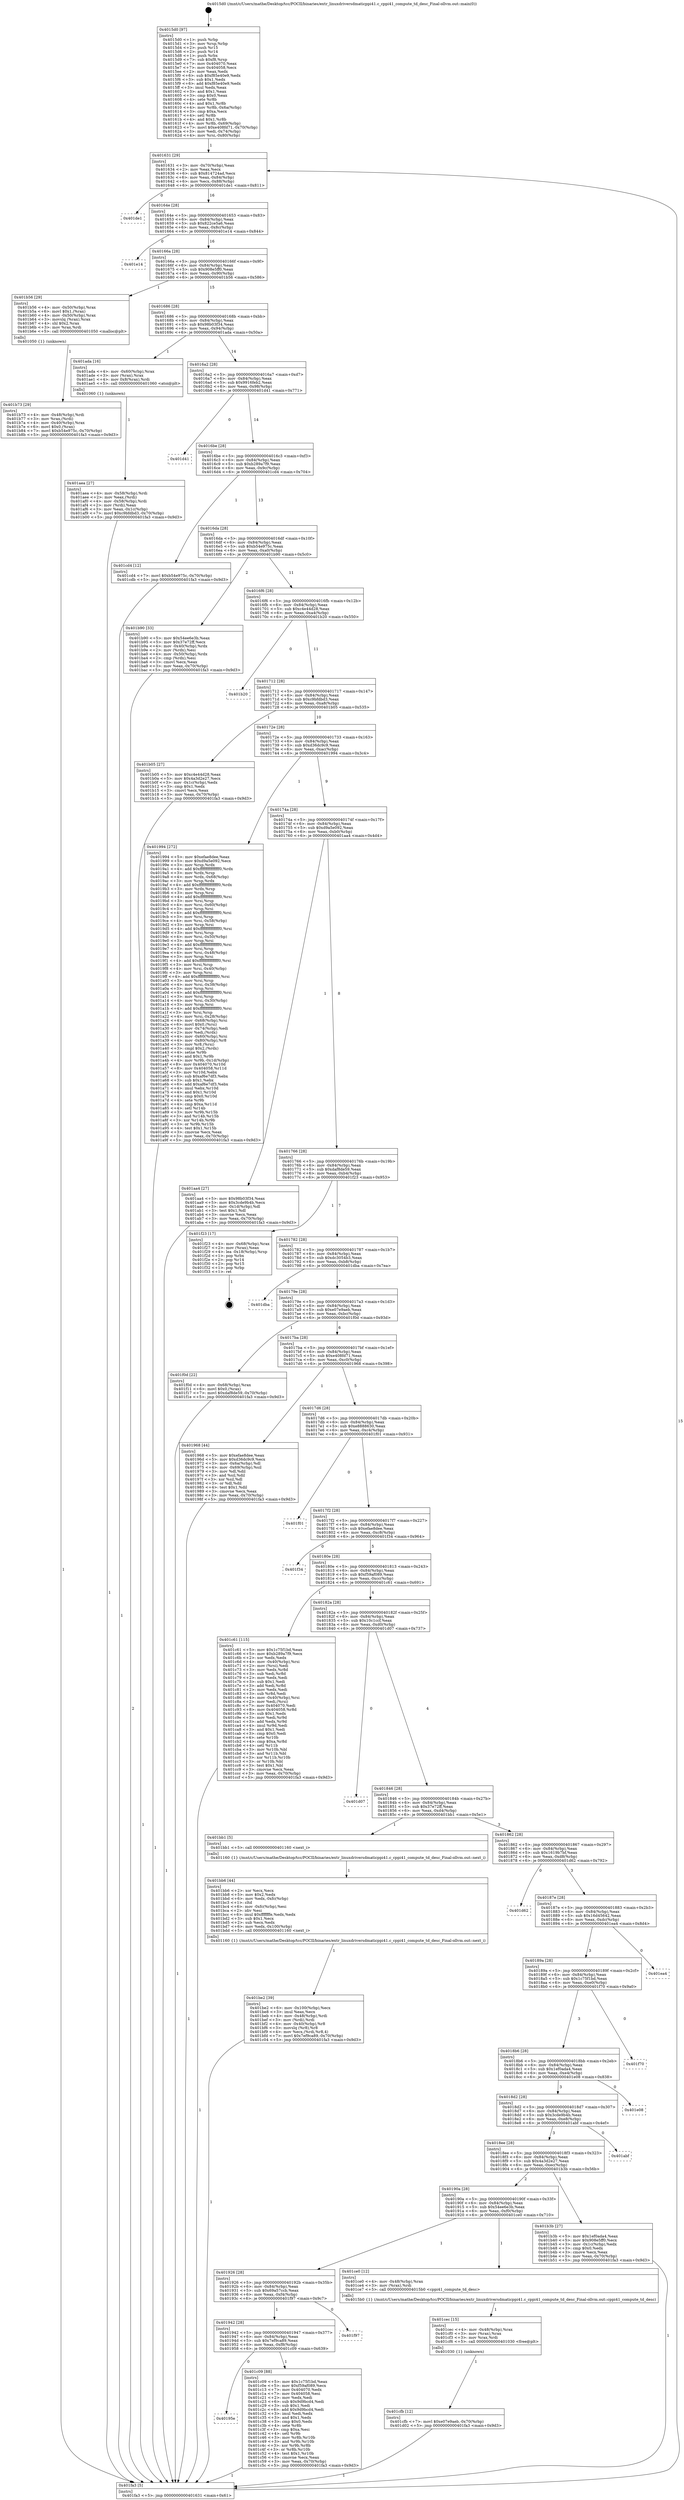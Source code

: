 digraph "0x4015d0" {
  label = "0x4015d0 (/mnt/c/Users/mathe/Desktop/tcc/POCII/binaries/extr_linuxdriversdmaticppi41.c_cppi41_compute_td_desc_Final-ollvm.out::main(0))"
  labelloc = "t"
  node[shape=record]

  Entry [label="",width=0.3,height=0.3,shape=circle,fillcolor=black,style=filled]
  "0x401631" [label="{
     0x401631 [29]\l
     | [instrs]\l
     &nbsp;&nbsp;0x401631 \<+3\>: mov -0x70(%rbp),%eax\l
     &nbsp;&nbsp;0x401634 \<+2\>: mov %eax,%ecx\l
     &nbsp;&nbsp;0x401636 \<+6\>: sub $0x814724ad,%ecx\l
     &nbsp;&nbsp;0x40163c \<+6\>: mov %eax,-0x84(%rbp)\l
     &nbsp;&nbsp;0x401642 \<+6\>: mov %ecx,-0x88(%rbp)\l
     &nbsp;&nbsp;0x401648 \<+6\>: je 0000000000401de1 \<main+0x811\>\l
  }"]
  "0x401de1" [label="{
     0x401de1\l
  }", style=dashed]
  "0x40164e" [label="{
     0x40164e [28]\l
     | [instrs]\l
     &nbsp;&nbsp;0x40164e \<+5\>: jmp 0000000000401653 \<main+0x83\>\l
     &nbsp;&nbsp;0x401653 \<+6\>: mov -0x84(%rbp),%eax\l
     &nbsp;&nbsp;0x401659 \<+5\>: sub $0x822ce5a6,%eax\l
     &nbsp;&nbsp;0x40165e \<+6\>: mov %eax,-0x8c(%rbp)\l
     &nbsp;&nbsp;0x401664 \<+6\>: je 0000000000401e14 \<main+0x844\>\l
  }"]
  Exit [label="",width=0.3,height=0.3,shape=circle,fillcolor=black,style=filled,peripheries=2]
  "0x401e14" [label="{
     0x401e14\l
  }", style=dashed]
  "0x40166a" [label="{
     0x40166a [28]\l
     | [instrs]\l
     &nbsp;&nbsp;0x40166a \<+5\>: jmp 000000000040166f \<main+0x9f\>\l
     &nbsp;&nbsp;0x40166f \<+6\>: mov -0x84(%rbp),%eax\l
     &nbsp;&nbsp;0x401675 \<+5\>: sub $0x908e5ff0,%eax\l
     &nbsp;&nbsp;0x40167a \<+6\>: mov %eax,-0x90(%rbp)\l
     &nbsp;&nbsp;0x401680 \<+6\>: je 0000000000401b56 \<main+0x586\>\l
  }"]
  "0x401cfb" [label="{
     0x401cfb [12]\l
     | [instrs]\l
     &nbsp;&nbsp;0x401cfb \<+7\>: movl $0xe07e9aeb,-0x70(%rbp)\l
     &nbsp;&nbsp;0x401d02 \<+5\>: jmp 0000000000401fa3 \<main+0x9d3\>\l
  }"]
  "0x401b56" [label="{
     0x401b56 [29]\l
     | [instrs]\l
     &nbsp;&nbsp;0x401b56 \<+4\>: mov -0x50(%rbp),%rax\l
     &nbsp;&nbsp;0x401b5a \<+6\>: movl $0x1,(%rax)\l
     &nbsp;&nbsp;0x401b60 \<+4\>: mov -0x50(%rbp),%rax\l
     &nbsp;&nbsp;0x401b64 \<+3\>: movslq (%rax),%rax\l
     &nbsp;&nbsp;0x401b67 \<+4\>: shl $0x2,%rax\l
     &nbsp;&nbsp;0x401b6b \<+3\>: mov %rax,%rdi\l
     &nbsp;&nbsp;0x401b6e \<+5\>: call 0000000000401050 \<malloc@plt\>\l
     | [calls]\l
     &nbsp;&nbsp;0x401050 \{1\} (unknown)\l
  }"]
  "0x401686" [label="{
     0x401686 [28]\l
     | [instrs]\l
     &nbsp;&nbsp;0x401686 \<+5\>: jmp 000000000040168b \<main+0xbb\>\l
     &nbsp;&nbsp;0x40168b \<+6\>: mov -0x84(%rbp),%eax\l
     &nbsp;&nbsp;0x401691 \<+5\>: sub $0x98b03f34,%eax\l
     &nbsp;&nbsp;0x401696 \<+6\>: mov %eax,-0x94(%rbp)\l
     &nbsp;&nbsp;0x40169c \<+6\>: je 0000000000401ada \<main+0x50a\>\l
  }"]
  "0x401cec" [label="{
     0x401cec [15]\l
     | [instrs]\l
     &nbsp;&nbsp;0x401cec \<+4\>: mov -0x48(%rbp),%rax\l
     &nbsp;&nbsp;0x401cf0 \<+3\>: mov (%rax),%rax\l
     &nbsp;&nbsp;0x401cf3 \<+3\>: mov %rax,%rdi\l
     &nbsp;&nbsp;0x401cf6 \<+5\>: call 0000000000401030 \<free@plt\>\l
     | [calls]\l
     &nbsp;&nbsp;0x401030 \{1\} (unknown)\l
  }"]
  "0x401ada" [label="{
     0x401ada [16]\l
     | [instrs]\l
     &nbsp;&nbsp;0x401ada \<+4\>: mov -0x60(%rbp),%rax\l
     &nbsp;&nbsp;0x401ade \<+3\>: mov (%rax),%rax\l
     &nbsp;&nbsp;0x401ae1 \<+4\>: mov 0x8(%rax),%rdi\l
     &nbsp;&nbsp;0x401ae5 \<+5\>: call 0000000000401060 \<atoi@plt\>\l
     | [calls]\l
     &nbsp;&nbsp;0x401060 \{1\} (unknown)\l
  }"]
  "0x4016a2" [label="{
     0x4016a2 [28]\l
     | [instrs]\l
     &nbsp;&nbsp;0x4016a2 \<+5\>: jmp 00000000004016a7 \<main+0xd7\>\l
     &nbsp;&nbsp;0x4016a7 \<+6\>: mov -0x84(%rbp),%eax\l
     &nbsp;&nbsp;0x4016ad \<+5\>: sub $0x9916feb2,%eax\l
     &nbsp;&nbsp;0x4016b2 \<+6\>: mov %eax,-0x98(%rbp)\l
     &nbsp;&nbsp;0x4016b8 \<+6\>: je 0000000000401d41 \<main+0x771\>\l
  }"]
  "0x40195e" [label="{
     0x40195e\l
  }", style=dashed]
  "0x401d41" [label="{
     0x401d41\l
  }", style=dashed]
  "0x4016be" [label="{
     0x4016be [28]\l
     | [instrs]\l
     &nbsp;&nbsp;0x4016be \<+5\>: jmp 00000000004016c3 \<main+0xf3\>\l
     &nbsp;&nbsp;0x4016c3 \<+6\>: mov -0x84(%rbp),%eax\l
     &nbsp;&nbsp;0x4016c9 \<+5\>: sub $0xb289a7f9,%eax\l
     &nbsp;&nbsp;0x4016ce \<+6\>: mov %eax,-0x9c(%rbp)\l
     &nbsp;&nbsp;0x4016d4 \<+6\>: je 0000000000401cd4 \<main+0x704\>\l
  }"]
  "0x401c09" [label="{
     0x401c09 [88]\l
     | [instrs]\l
     &nbsp;&nbsp;0x401c09 \<+5\>: mov $0x1c75f1bd,%eax\l
     &nbsp;&nbsp;0x401c0e \<+5\>: mov $0xf59af089,%ecx\l
     &nbsp;&nbsp;0x401c13 \<+7\>: mov 0x404070,%edx\l
     &nbsp;&nbsp;0x401c1a \<+7\>: mov 0x404058,%esi\l
     &nbsp;&nbsp;0x401c21 \<+2\>: mov %edx,%edi\l
     &nbsp;&nbsp;0x401c23 \<+6\>: sub $0x9d9bcd4,%edi\l
     &nbsp;&nbsp;0x401c29 \<+3\>: sub $0x1,%edi\l
     &nbsp;&nbsp;0x401c2c \<+6\>: add $0x9d9bcd4,%edi\l
     &nbsp;&nbsp;0x401c32 \<+3\>: imul %edi,%edx\l
     &nbsp;&nbsp;0x401c35 \<+3\>: and $0x1,%edx\l
     &nbsp;&nbsp;0x401c38 \<+3\>: cmp $0x0,%edx\l
     &nbsp;&nbsp;0x401c3b \<+4\>: sete %r8b\l
     &nbsp;&nbsp;0x401c3f \<+3\>: cmp $0xa,%esi\l
     &nbsp;&nbsp;0x401c42 \<+4\>: setl %r9b\l
     &nbsp;&nbsp;0x401c46 \<+3\>: mov %r8b,%r10b\l
     &nbsp;&nbsp;0x401c49 \<+3\>: and %r9b,%r10b\l
     &nbsp;&nbsp;0x401c4c \<+3\>: xor %r9b,%r8b\l
     &nbsp;&nbsp;0x401c4f \<+3\>: or %r8b,%r10b\l
     &nbsp;&nbsp;0x401c52 \<+4\>: test $0x1,%r10b\l
     &nbsp;&nbsp;0x401c56 \<+3\>: cmovne %ecx,%eax\l
     &nbsp;&nbsp;0x401c59 \<+3\>: mov %eax,-0x70(%rbp)\l
     &nbsp;&nbsp;0x401c5c \<+5\>: jmp 0000000000401fa3 \<main+0x9d3\>\l
  }"]
  "0x401cd4" [label="{
     0x401cd4 [12]\l
     | [instrs]\l
     &nbsp;&nbsp;0x401cd4 \<+7\>: movl $0xb54e975c,-0x70(%rbp)\l
     &nbsp;&nbsp;0x401cdb \<+5\>: jmp 0000000000401fa3 \<main+0x9d3\>\l
  }"]
  "0x4016da" [label="{
     0x4016da [28]\l
     | [instrs]\l
     &nbsp;&nbsp;0x4016da \<+5\>: jmp 00000000004016df \<main+0x10f\>\l
     &nbsp;&nbsp;0x4016df \<+6\>: mov -0x84(%rbp),%eax\l
     &nbsp;&nbsp;0x4016e5 \<+5\>: sub $0xb54e975c,%eax\l
     &nbsp;&nbsp;0x4016ea \<+6\>: mov %eax,-0xa0(%rbp)\l
     &nbsp;&nbsp;0x4016f0 \<+6\>: je 0000000000401b90 \<main+0x5c0\>\l
  }"]
  "0x401942" [label="{
     0x401942 [28]\l
     | [instrs]\l
     &nbsp;&nbsp;0x401942 \<+5\>: jmp 0000000000401947 \<main+0x377\>\l
     &nbsp;&nbsp;0x401947 \<+6\>: mov -0x84(%rbp),%eax\l
     &nbsp;&nbsp;0x40194d \<+5\>: sub $0x7ef9ca89,%eax\l
     &nbsp;&nbsp;0x401952 \<+6\>: mov %eax,-0xf8(%rbp)\l
     &nbsp;&nbsp;0x401958 \<+6\>: je 0000000000401c09 \<main+0x639\>\l
  }"]
  "0x401b90" [label="{
     0x401b90 [33]\l
     | [instrs]\l
     &nbsp;&nbsp;0x401b90 \<+5\>: mov $0x54ee6e3b,%eax\l
     &nbsp;&nbsp;0x401b95 \<+5\>: mov $0x37e72ff,%ecx\l
     &nbsp;&nbsp;0x401b9a \<+4\>: mov -0x40(%rbp),%rdx\l
     &nbsp;&nbsp;0x401b9e \<+2\>: mov (%rdx),%esi\l
     &nbsp;&nbsp;0x401ba0 \<+4\>: mov -0x50(%rbp),%rdx\l
     &nbsp;&nbsp;0x401ba4 \<+2\>: cmp (%rdx),%esi\l
     &nbsp;&nbsp;0x401ba6 \<+3\>: cmovl %ecx,%eax\l
     &nbsp;&nbsp;0x401ba9 \<+3\>: mov %eax,-0x70(%rbp)\l
     &nbsp;&nbsp;0x401bac \<+5\>: jmp 0000000000401fa3 \<main+0x9d3\>\l
  }"]
  "0x4016f6" [label="{
     0x4016f6 [28]\l
     | [instrs]\l
     &nbsp;&nbsp;0x4016f6 \<+5\>: jmp 00000000004016fb \<main+0x12b\>\l
     &nbsp;&nbsp;0x4016fb \<+6\>: mov -0x84(%rbp),%eax\l
     &nbsp;&nbsp;0x401701 \<+5\>: sub $0xc4e44d28,%eax\l
     &nbsp;&nbsp;0x401706 \<+6\>: mov %eax,-0xa4(%rbp)\l
     &nbsp;&nbsp;0x40170c \<+6\>: je 0000000000401b20 \<main+0x550\>\l
  }"]
  "0x401f97" [label="{
     0x401f97\l
  }", style=dashed]
  "0x401b20" [label="{
     0x401b20\l
  }", style=dashed]
  "0x401712" [label="{
     0x401712 [28]\l
     | [instrs]\l
     &nbsp;&nbsp;0x401712 \<+5\>: jmp 0000000000401717 \<main+0x147\>\l
     &nbsp;&nbsp;0x401717 \<+6\>: mov -0x84(%rbp),%eax\l
     &nbsp;&nbsp;0x40171d \<+5\>: sub $0xc9bfdbd3,%eax\l
     &nbsp;&nbsp;0x401722 \<+6\>: mov %eax,-0xa8(%rbp)\l
     &nbsp;&nbsp;0x401728 \<+6\>: je 0000000000401b05 \<main+0x535\>\l
  }"]
  "0x401926" [label="{
     0x401926 [28]\l
     | [instrs]\l
     &nbsp;&nbsp;0x401926 \<+5\>: jmp 000000000040192b \<main+0x35b\>\l
     &nbsp;&nbsp;0x40192b \<+6\>: mov -0x84(%rbp),%eax\l
     &nbsp;&nbsp;0x401931 \<+5\>: sub $0x69a57ccb,%eax\l
     &nbsp;&nbsp;0x401936 \<+6\>: mov %eax,-0xf4(%rbp)\l
     &nbsp;&nbsp;0x40193c \<+6\>: je 0000000000401f97 \<main+0x9c7\>\l
  }"]
  "0x401b05" [label="{
     0x401b05 [27]\l
     | [instrs]\l
     &nbsp;&nbsp;0x401b05 \<+5\>: mov $0xc4e44d28,%eax\l
     &nbsp;&nbsp;0x401b0a \<+5\>: mov $0x4a3d2e27,%ecx\l
     &nbsp;&nbsp;0x401b0f \<+3\>: mov -0x1c(%rbp),%edx\l
     &nbsp;&nbsp;0x401b12 \<+3\>: cmp $0x1,%edx\l
     &nbsp;&nbsp;0x401b15 \<+3\>: cmovl %ecx,%eax\l
     &nbsp;&nbsp;0x401b18 \<+3\>: mov %eax,-0x70(%rbp)\l
     &nbsp;&nbsp;0x401b1b \<+5\>: jmp 0000000000401fa3 \<main+0x9d3\>\l
  }"]
  "0x40172e" [label="{
     0x40172e [28]\l
     | [instrs]\l
     &nbsp;&nbsp;0x40172e \<+5\>: jmp 0000000000401733 \<main+0x163\>\l
     &nbsp;&nbsp;0x401733 \<+6\>: mov -0x84(%rbp),%eax\l
     &nbsp;&nbsp;0x401739 \<+5\>: sub $0xd36dc9c9,%eax\l
     &nbsp;&nbsp;0x40173e \<+6\>: mov %eax,-0xac(%rbp)\l
     &nbsp;&nbsp;0x401744 \<+6\>: je 0000000000401994 \<main+0x3c4\>\l
  }"]
  "0x401ce0" [label="{
     0x401ce0 [12]\l
     | [instrs]\l
     &nbsp;&nbsp;0x401ce0 \<+4\>: mov -0x48(%rbp),%rax\l
     &nbsp;&nbsp;0x401ce4 \<+3\>: mov (%rax),%rdi\l
     &nbsp;&nbsp;0x401ce7 \<+5\>: call 00000000004015b0 \<cppi41_compute_td_desc\>\l
     | [calls]\l
     &nbsp;&nbsp;0x4015b0 \{1\} (/mnt/c/Users/mathe/Desktop/tcc/POCII/binaries/extr_linuxdriversdmaticppi41.c_cppi41_compute_td_desc_Final-ollvm.out::cppi41_compute_td_desc)\l
  }"]
  "0x401994" [label="{
     0x401994 [272]\l
     | [instrs]\l
     &nbsp;&nbsp;0x401994 \<+5\>: mov $0xefae8dee,%eax\l
     &nbsp;&nbsp;0x401999 \<+5\>: mov $0xd9a5e092,%ecx\l
     &nbsp;&nbsp;0x40199e \<+3\>: mov %rsp,%rdx\l
     &nbsp;&nbsp;0x4019a1 \<+4\>: add $0xfffffffffffffff0,%rdx\l
     &nbsp;&nbsp;0x4019a5 \<+3\>: mov %rdx,%rsp\l
     &nbsp;&nbsp;0x4019a8 \<+4\>: mov %rdx,-0x68(%rbp)\l
     &nbsp;&nbsp;0x4019ac \<+3\>: mov %rsp,%rdx\l
     &nbsp;&nbsp;0x4019af \<+4\>: add $0xfffffffffffffff0,%rdx\l
     &nbsp;&nbsp;0x4019b3 \<+3\>: mov %rdx,%rsp\l
     &nbsp;&nbsp;0x4019b6 \<+3\>: mov %rsp,%rsi\l
     &nbsp;&nbsp;0x4019b9 \<+4\>: add $0xfffffffffffffff0,%rsi\l
     &nbsp;&nbsp;0x4019bd \<+3\>: mov %rsi,%rsp\l
     &nbsp;&nbsp;0x4019c0 \<+4\>: mov %rsi,-0x60(%rbp)\l
     &nbsp;&nbsp;0x4019c4 \<+3\>: mov %rsp,%rsi\l
     &nbsp;&nbsp;0x4019c7 \<+4\>: add $0xfffffffffffffff0,%rsi\l
     &nbsp;&nbsp;0x4019cb \<+3\>: mov %rsi,%rsp\l
     &nbsp;&nbsp;0x4019ce \<+4\>: mov %rsi,-0x58(%rbp)\l
     &nbsp;&nbsp;0x4019d2 \<+3\>: mov %rsp,%rsi\l
     &nbsp;&nbsp;0x4019d5 \<+4\>: add $0xfffffffffffffff0,%rsi\l
     &nbsp;&nbsp;0x4019d9 \<+3\>: mov %rsi,%rsp\l
     &nbsp;&nbsp;0x4019dc \<+4\>: mov %rsi,-0x50(%rbp)\l
     &nbsp;&nbsp;0x4019e0 \<+3\>: mov %rsp,%rsi\l
     &nbsp;&nbsp;0x4019e3 \<+4\>: add $0xfffffffffffffff0,%rsi\l
     &nbsp;&nbsp;0x4019e7 \<+3\>: mov %rsi,%rsp\l
     &nbsp;&nbsp;0x4019ea \<+4\>: mov %rsi,-0x48(%rbp)\l
     &nbsp;&nbsp;0x4019ee \<+3\>: mov %rsp,%rsi\l
     &nbsp;&nbsp;0x4019f1 \<+4\>: add $0xfffffffffffffff0,%rsi\l
     &nbsp;&nbsp;0x4019f5 \<+3\>: mov %rsi,%rsp\l
     &nbsp;&nbsp;0x4019f8 \<+4\>: mov %rsi,-0x40(%rbp)\l
     &nbsp;&nbsp;0x4019fc \<+3\>: mov %rsp,%rsi\l
     &nbsp;&nbsp;0x4019ff \<+4\>: add $0xfffffffffffffff0,%rsi\l
     &nbsp;&nbsp;0x401a03 \<+3\>: mov %rsi,%rsp\l
     &nbsp;&nbsp;0x401a06 \<+4\>: mov %rsi,-0x38(%rbp)\l
     &nbsp;&nbsp;0x401a0a \<+3\>: mov %rsp,%rsi\l
     &nbsp;&nbsp;0x401a0d \<+4\>: add $0xfffffffffffffff0,%rsi\l
     &nbsp;&nbsp;0x401a11 \<+3\>: mov %rsi,%rsp\l
     &nbsp;&nbsp;0x401a14 \<+4\>: mov %rsi,-0x30(%rbp)\l
     &nbsp;&nbsp;0x401a18 \<+3\>: mov %rsp,%rsi\l
     &nbsp;&nbsp;0x401a1b \<+4\>: add $0xfffffffffffffff0,%rsi\l
     &nbsp;&nbsp;0x401a1f \<+3\>: mov %rsi,%rsp\l
     &nbsp;&nbsp;0x401a22 \<+4\>: mov %rsi,-0x28(%rbp)\l
     &nbsp;&nbsp;0x401a26 \<+4\>: mov -0x68(%rbp),%rsi\l
     &nbsp;&nbsp;0x401a2a \<+6\>: movl $0x0,(%rsi)\l
     &nbsp;&nbsp;0x401a30 \<+3\>: mov -0x74(%rbp),%edi\l
     &nbsp;&nbsp;0x401a33 \<+2\>: mov %edi,(%rdx)\l
     &nbsp;&nbsp;0x401a35 \<+4\>: mov -0x60(%rbp),%rsi\l
     &nbsp;&nbsp;0x401a39 \<+4\>: mov -0x80(%rbp),%r8\l
     &nbsp;&nbsp;0x401a3d \<+3\>: mov %r8,(%rsi)\l
     &nbsp;&nbsp;0x401a40 \<+3\>: cmpl $0x2,(%rdx)\l
     &nbsp;&nbsp;0x401a43 \<+4\>: setne %r9b\l
     &nbsp;&nbsp;0x401a47 \<+4\>: and $0x1,%r9b\l
     &nbsp;&nbsp;0x401a4b \<+4\>: mov %r9b,-0x1d(%rbp)\l
     &nbsp;&nbsp;0x401a4f \<+8\>: mov 0x404070,%r10d\l
     &nbsp;&nbsp;0x401a57 \<+8\>: mov 0x404058,%r11d\l
     &nbsp;&nbsp;0x401a5f \<+3\>: mov %r10d,%ebx\l
     &nbsp;&nbsp;0x401a62 \<+6\>: sub $0xaf6e7df3,%ebx\l
     &nbsp;&nbsp;0x401a68 \<+3\>: sub $0x1,%ebx\l
     &nbsp;&nbsp;0x401a6b \<+6\>: add $0xaf6e7df3,%ebx\l
     &nbsp;&nbsp;0x401a71 \<+4\>: imul %ebx,%r10d\l
     &nbsp;&nbsp;0x401a75 \<+4\>: and $0x1,%r10d\l
     &nbsp;&nbsp;0x401a79 \<+4\>: cmp $0x0,%r10d\l
     &nbsp;&nbsp;0x401a7d \<+4\>: sete %r9b\l
     &nbsp;&nbsp;0x401a81 \<+4\>: cmp $0xa,%r11d\l
     &nbsp;&nbsp;0x401a85 \<+4\>: setl %r14b\l
     &nbsp;&nbsp;0x401a89 \<+3\>: mov %r9b,%r15b\l
     &nbsp;&nbsp;0x401a8c \<+3\>: and %r14b,%r15b\l
     &nbsp;&nbsp;0x401a8f \<+3\>: xor %r14b,%r9b\l
     &nbsp;&nbsp;0x401a92 \<+3\>: or %r9b,%r15b\l
     &nbsp;&nbsp;0x401a95 \<+4\>: test $0x1,%r15b\l
     &nbsp;&nbsp;0x401a99 \<+3\>: cmovne %ecx,%eax\l
     &nbsp;&nbsp;0x401a9c \<+3\>: mov %eax,-0x70(%rbp)\l
     &nbsp;&nbsp;0x401a9f \<+5\>: jmp 0000000000401fa3 \<main+0x9d3\>\l
  }"]
  "0x40174a" [label="{
     0x40174a [28]\l
     | [instrs]\l
     &nbsp;&nbsp;0x40174a \<+5\>: jmp 000000000040174f \<main+0x17f\>\l
     &nbsp;&nbsp;0x40174f \<+6\>: mov -0x84(%rbp),%eax\l
     &nbsp;&nbsp;0x401755 \<+5\>: sub $0xd9a5e092,%eax\l
     &nbsp;&nbsp;0x40175a \<+6\>: mov %eax,-0xb0(%rbp)\l
     &nbsp;&nbsp;0x401760 \<+6\>: je 0000000000401aa4 \<main+0x4d4\>\l
  }"]
  "0x401be2" [label="{
     0x401be2 [39]\l
     | [instrs]\l
     &nbsp;&nbsp;0x401be2 \<+6\>: mov -0x100(%rbp),%ecx\l
     &nbsp;&nbsp;0x401be8 \<+3\>: imul %eax,%ecx\l
     &nbsp;&nbsp;0x401beb \<+4\>: mov -0x48(%rbp),%rdi\l
     &nbsp;&nbsp;0x401bef \<+3\>: mov (%rdi),%rdi\l
     &nbsp;&nbsp;0x401bf2 \<+4\>: mov -0x40(%rbp),%r8\l
     &nbsp;&nbsp;0x401bf6 \<+3\>: movslq (%r8),%r8\l
     &nbsp;&nbsp;0x401bf9 \<+4\>: mov %ecx,(%rdi,%r8,4)\l
     &nbsp;&nbsp;0x401bfd \<+7\>: movl $0x7ef9ca89,-0x70(%rbp)\l
     &nbsp;&nbsp;0x401c04 \<+5\>: jmp 0000000000401fa3 \<main+0x9d3\>\l
  }"]
  "0x401aa4" [label="{
     0x401aa4 [27]\l
     | [instrs]\l
     &nbsp;&nbsp;0x401aa4 \<+5\>: mov $0x98b03f34,%eax\l
     &nbsp;&nbsp;0x401aa9 \<+5\>: mov $0x3cde9b4b,%ecx\l
     &nbsp;&nbsp;0x401aae \<+3\>: mov -0x1d(%rbp),%dl\l
     &nbsp;&nbsp;0x401ab1 \<+3\>: test $0x1,%dl\l
     &nbsp;&nbsp;0x401ab4 \<+3\>: cmovne %ecx,%eax\l
     &nbsp;&nbsp;0x401ab7 \<+3\>: mov %eax,-0x70(%rbp)\l
     &nbsp;&nbsp;0x401aba \<+5\>: jmp 0000000000401fa3 \<main+0x9d3\>\l
  }"]
  "0x401766" [label="{
     0x401766 [28]\l
     | [instrs]\l
     &nbsp;&nbsp;0x401766 \<+5\>: jmp 000000000040176b \<main+0x19b\>\l
     &nbsp;&nbsp;0x40176b \<+6\>: mov -0x84(%rbp),%eax\l
     &nbsp;&nbsp;0x401771 \<+5\>: sub $0xdaf8de59,%eax\l
     &nbsp;&nbsp;0x401776 \<+6\>: mov %eax,-0xb4(%rbp)\l
     &nbsp;&nbsp;0x40177c \<+6\>: je 0000000000401f23 \<main+0x953\>\l
  }"]
  "0x401bb6" [label="{
     0x401bb6 [44]\l
     | [instrs]\l
     &nbsp;&nbsp;0x401bb6 \<+2\>: xor %ecx,%ecx\l
     &nbsp;&nbsp;0x401bb8 \<+5\>: mov $0x2,%edx\l
     &nbsp;&nbsp;0x401bbd \<+6\>: mov %edx,-0xfc(%rbp)\l
     &nbsp;&nbsp;0x401bc3 \<+1\>: cltd\l
     &nbsp;&nbsp;0x401bc4 \<+6\>: mov -0xfc(%rbp),%esi\l
     &nbsp;&nbsp;0x401bca \<+2\>: idiv %esi\l
     &nbsp;&nbsp;0x401bcc \<+6\>: imul $0xfffffffe,%edx,%edx\l
     &nbsp;&nbsp;0x401bd2 \<+3\>: sub $0x1,%ecx\l
     &nbsp;&nbsp;0x401bd5 \<+2\>: sub %ecx,%edx\l
     &nbsp;&nbsp;0x401bd7 \<+6\>: mov %edx,-0x100(%rbp)\l
     &nbsp;&nbsp;0x401bdd \<+5\>: call 0000000000401160 \<next_i\>\l
     | [calls]\l
     &nbsp;&nbsp;0x401160 \{1\} (/mnt/c/Users/mathe/Desktop/tcc/POCII/binaries/extr_linuxdriversdmaticppi41.c_cppi41_compute_td_desc_Final-ollvm.out::next_i)\l
  }"]
  "0x401f23" [label="{
     0x401f23 [17]\l
     | [instrs]\l
     &nbsp;&nbsp;0x401f23 \<+4\>: mov -0x68(%rbp),%rax\l
     &nbsp;&nbsp;0x401f27 \<+2\>: mov (%rax),%eax\l
     &nbsp;&nbsp;0x401f29 \<+4\>: lea -0x18(%rbp),%rsp\l
     &nbsp;&nbsp;0x401f2d \<+1\>: pop %rbx\l
     &nbsp;&nbsp;0x401f2e \<+2\>: pop %r14\l
     &nbsp;&nbsp;0x401f30 \<+2\>: pop %r15\l
     &nbsp;&nbsp;0x401f32 \<+1\>: pop %rbp\l
     &nbsp;&nbsp;0x401f33 \<+1\>: ret\l
  }"]
  "0x401782" [label="{
     0x401782 [28]\l
     | [instrs]\l
     &nbsp;&nbsp;0x401782 \<+5\>: jmp 0000000000401787 \<main+0x1b7\>\l
     &nbsp;&nbsp;0x401787 \<+6\>: mov -0x84(%rbp),%eax\l
     &nbsp;&nbsp;0x40178d \<+5\>: sub $0xdc3054b3,%eax\l
     &nbsp;&nbsp;0x401792 \<+6\>: mov %eax,-0xb8(%rbp)\l
     &nbsp;&nbsp;0x401798 \<+6\>: je 0000000000401dba \<main+0x7ea\>\l
  }"]
  "0x401b73" [label="{
     0x401b73 [29]\l
     | [instrs]\l
     &nbsp;&nbsp;0x401b73 \<+4\>: mov -0x48(%rbp),%rdi\l
     &nbsp;&nbsp;0x401b77 \<+3\>: mov %rax,(%rdi)\l
     &nbsp;&nbsp;0x401b7a \<+4\>: mov -0x40(%rbp),%rax\l
     &nbsp;&nbsp;0x401b7e \<+6\>: movl $0x0,(%rax)\l
     &nbsp;&nbsp;0x401b84 \<+7\>: movl $0xb54e975c,-0x70(%rbp)\l
     &nbsp;&nbsp;0x401b8b \<+5\>: jmp 0000000000401fa3 \<main+0x9d3\>\l
  }"]
  "0x401dba" [label="{
     0x401dba\l
  }", style=dashed]
  "0x40179e" [label="{
     0x40179e [28]\l
     | [instrs]\l
     &nbsp;&nbsp;0x40179e \<+5\>: jmp 00000000004017a3 \<main+0x1d3\>\l
     &nbsp;&nbsp;0x4017a3 \<+6\>: mov -0x84(%rbp),%eax\l
     &nbsp;&nbsp;0x4017a9 \<+5\>: sub $0xe07e9aeb,%eax\l
     &nbsp;&nbsp;0x4017ae \<+6\>: mov %eax,-0xbc(%rbp)\l
     &nbsp;&nbsp;0x4017b4 \<+6\>: je 0000000000401f0d \<main+0x93d\>\l
  }"]
  "0x40190a" [label="{
     0x40190a [28]\l
     | [instrs]\l
     &nbsp;&nbsp;0x40190a \<+5\>: jmp 000000000040190f \<main+0x33f\>\l
     &nbsp;&nbsp;0x40190f \<+6\>: mov -0x84(%rbp),%eax\l
     &nbsp;&nbsp;0x401915 \<+5\>: sub $0x54ee6e3b,%eax\l
     &nbsp;&nbsp;0x40191a \<+6\>: mov %eax,-0xf0(%rbp)\l
     &nbsp;&nbsp;0x401920 \<+6\>: je 0000000000401ce0 \<main+0x710\>\l
  }"]
  "0x401f0d" [label="{
     0x401f0d [22]\l
     | [instrs]\l
     &nbsp;&nbsp;0x401f0d \<+4\>: mov -0x68(%rbp),%rax\l
     &nbsp;&nbsp;0x401f11 \<+6\>: movl $0x0,(%rax)\l
     &nbsp;&nbsp;0x401f17 \<+7\>: movl $0xdaf8de59,-0x70(%rbp)\l
     &nbsp;&nbsp;0x401f1e \<+5\>: jmp 0000000000401fa3 \<main+0x9d3\>\l
  }"]
  "0x4017ba" [label="{
     0x4017ba [28]\l
     | [instrs]\l
     &nbsp;&nbsp;0x4017ba \<+5\>: jmp 00000000004017bf \<main+0x1ef\>\l
     &nbsp;&nbsp;0x4017bf \<+6\>: mov -0x84(%rbp),%eax\l
     &nbsp;&nbsp;0x4017c5 \<+5\>: sub $0xe408fd71,%eax\l
     &nbsp;&nbsp;0x4017ca \<+6\>: mov %eax,-0xc0(%rbp)\l
     &nbsp;&nbsp;0x4017d0 \<+6\>: je 0000000000401968 \<main+0x398\>\l
  }"]
  "0x401b3b" [label="{
     0x401b3b [27]\l
     | [instrs]\l
     &nbsp;&nbsp;0x401b3b \<+5\>: mov $0x1ef0ada4,%eax\l
     &nbsp;&nbsp;0x401b40 \<+5\>: mov $0x908e5ff0,%ecx\l
     &nbsp;&nbsp;0x401b45 \<+3\>: mov -0x1c(%rbp),%edx\l
     &nbsp;&nbsp;0x401b48 \<+3\>: cmp $0x0,%edx\l
     &nbsp;&nbsp;0x401b4b \<+3\>: cmove %ecx,%eax\l
     &nbsp;&nbsp;0x401b4e \<+3\>: mov %eax,-0x70(%rbp)\l
     &nbsp;&nbsp;0x401b51 \<+5\>: jmp 0000000000401fa3 \<main+0x9d3\>\l
  }"]
  "0x401968" [label="{
     0x401968 [44]\l
     | [instrs]\l
     &nbsp;&nbsp;0x401968 \<+5\>: mov $0xefae8dee,%eax\l
     &nbsp;&nbsp;0x40196d \<+5\>: mov $0xd36dc9c9,%ecx\l
     &nbsp;&nbsp;0x401972 \<+3\>: mov -0x6a(%rbp),%dl\l
     &nbsp;&nbsp;0x401975 \<+4\>: mov -0x69(%rbp),%sil\l
     &nbsp;&nbsp;0x401979 \<+3\>: mov %dl,%dil\l
     &nbsp;&nbsp;0x40197c \<+3\>: and %sil,%dil\l
     &nbsp;&nbsp;0x40197f \<+3\>: xor %sil,%dl\l
     &nbsp;&nbsp;0x401982 \<+3\>: or %dl,%dil\l
     &nbsp;&nbsp;0x401985 \<+4\>: test $0x1,%dil\l
     &nbsp;&nbsp;0x401989 \<+3\>: cmovne %ecx,%eax\l
     &nbsp;&nbsp;0x40198c \<+3\>: mov %eax,-0x70(%rbp)\l
     &nbsp;&nbsp;0x40198f \<+5\>: jmp 0000000000401fa3 \<main+0x9d3\>\l
  }"]
  "0x4017d6" [label="{
     0x4017d6 [28]\l
     | [instrs]\l
     &nbsp;&nbsp;0x4017d6 \<+5\>: jmp 00000000004017db \<main+0x20b\>\l
     &nbsp;&nbsp;0x4017db \<+6\>: mov -0x84(%rbp),%eax\l
     &nbsp;&nbsp;0x4017e1 \<+5\>: sub $0xe8888630,%eax\l
     &nbsp;&nbsp;0x4017e6 \<+6\>: mov %eax,-0xc4(%rbp)\l
     &nbsp;&nbsp;0x4017ec \<+6\>: je 0000000000401f01 \<main+0x931\>\l
  }"]
  "0x401fa3" [label="{
     0x401fa3 [5]\l
     | [instrs]\l
     &nbsp;&nbsp;0x401fa3 \<+5\>: jmp 0000000000401631 \<main+0x61\>\l
  }"]
  "0x4015d0" [label="{
     0x4015d0 [97]\l
     | [instrs]\l
     &nbsp;&nbsp;0x4015d0 \<+1\>: push %rbp\l
     &nbsp;&nbsp;0x4015d1 \<+3\>: mov %rsp,%rbp\l
     &nbsp;&nbsp;0x4015d4 \<+2\>: push %r15\l
     &nbsp;&nbsp;0x4015d6 \<+2\>: push %r14\l
     &nbsp;&nbsp;0x4015d8 \<+1\>: push %rbx\l
     &nbsp;&nbsp;0x4015d9 \<+7\>: sub $0xf8,%rsp\l
     &nbsp;&nbsp;0x4015e0 \<+7\>: mov 0x404070,%eax\l
     &nbsp;&nbsp;0x4015e7 \<+7\>: mov 0x404058,%ecx\l
     &nbsp;&nbsp;0x4015ee \<+2\>: mov %eax,%edx\l
     &nbsp;&nbsp;0x4015f0 \<+6\>: sub $0xf85e40e9,%edx\l
     &nbsp;&nbsp;0x4015f6 \<+3\>: sub $0x1,%edx\l
     &nbsp;&nbsp;0x4015f9 \<+6\>: add $0xf85e40e9,%edx\l
     &nbsp;&nbsp;0x4015ff \<+3\>: imul %edx,%eax\l
     &nbsp;&nbsp;0x401602 \<+3\>: and $0x1,%eax\l
     &nbsp;&nbsp;0x401605 \<+3\>: cmp $0x0,%eax\l
     &nbsp;&nbsp;0x401608 \<+4\>: sete %r8b\l
     &nbsp;&nbsp;0x40160c \<+4\>: and $0x1,%r8b\l
     &nbsp;&nbsp;0x401610 \<+4\>: mov %r8b,-0x6a(%rbp)\l
     &nbsp;&nbsp;0x401614 \<+3\>: cmp $0xa,%ecx\l
     &nbsp;&nbsp;0x401617 \<+4\>: setl %r8b\l
     &nbsp;&nbsp;0x40161b \<+4\>: and $0x1,%r8b\l
     &nbsp;&nbsp;0x40161f \<+4\>: mov %r8b,-0x69(%rbp)\l
     &nbsp;&nbsp;0x401623 \<+7\>: movl $0xe408fd71,-0x70(%rbp)\l
     &nbsp;&nbsp;0x40162a \<+3\>: mov %edi,-0x74(%rbp)\l
     &nbsp;&nbsp;0x40162d \<+4\>: mov %rsi,-0x80(%rbp)\l
  }"]
  "0x4018ee" [label="{
     0x4018ee [28]\l
     | [instrs]\l
     &nbsp;&nbsp;0x4018ee \<+5\>: jmp 00000000004018f3 \<main+0x323\>\l
     &nbsp;&nbsp;0x4018f3 \<+6\>: mov -0x84(%rbp),%eax\l
     &nbsp;&nbsp;0x4018f9 \<+5\>: sub $0x4a3d2e27,%eax\l
     &nbsp;&nbsp;0x4018fe \<+6\>: mov %eax,-0xec(%rbp)\l
     &nbsp;&nbsp;0x401904 \<+6\>: je 0000000000401b3b \<main+0x56b\>\l
  }"]
  "0x401aea" [label="{
     0x401aea [27]\l
     | [instrs]\l
     &nbsp;&nbsp;0x401aea \<+4\>: mov -0x58(%rbp),%rdi\l
     &nbsp;&nbsp;0x401aee \<+2\>: mov %eax,(%rdi)\l
     &nbsp;&nbsp;0x401af0 \<+4\>: mov -0x58(%rbp),%rdi\l
     &nbsp;&nbsp;0x401af4 \<+2\>: mov (%rdi),%eax\l
     &nbsp;&nbsp;0x401af6 \<+3\>: mov %eax,-0x1c(%rbp)\l
     &nbsp;&nbsp;0x401af9 \<+7\>: movl $0xc9bfdbd3,-0x70(%rbp)\l
     &nbsp;&nbsp;0x401b00 \<+5\>: jmp 0000000000401fa3 \<main+0x9d3\>\l
  }"]
  "0x401abf" [label="{
     0x401abf\l
  }", style=dashed]
  "0x401f01" [label="{
     0x401f01\l
  }", style=dashed]
  "0x4017f2" [label="{
     0x4017f2 [28]\l
     | [instrs]\l
     &nbsp;&nbsp;0x4017f2 \<+5\>: jmp 00000000004017f7 \<main+0x227\>\l
     &nbsp;&nbsp;0x4017f7 \<+6\>: mov -0x84(%rbp),%eax\l
     &nbsp;&nbsp;0x4017fd \<+5\>: sub $0xefae8dee,%eax\l
     &nbsp;&nbsp;0x401802 \<+6\>: mov %eax,-0xc8(%rbp)\l
     &nbsp;&nbsp;0x401808 \<+6\>: je 0000000000401f34 \<main+0x964\>\l
  }"]
  "0x4018d2" [label="{
     0x4018d2 [28]\l
     | [instrs]\l
     &nbsp;&nbsp;0x4018d2 \<+5\>: jmp 00000000004018d7 \<main+0x307\>\l
     &nbsp;&nbsp;0x4018d7 \<+6\>: mov -0x84(%rbp),%eax\l
     &nbsp;&nbsp;0x4018dd \<+5\>: sub $0x3cde9b4b,%eax\l
     &nbsp;&nbsp;0x4018e2 \<+6\>: mov %eax,-0xe8(%rbp)\l
     &nbsp;&nbsp;0x4018e8 \<+6\>: je 0000000000401abf \<main+0x4ef\>\l
  }"]
  "0x401f34" [label="{
     0x401f34\l
  }", style=dashed]
  "0x40180e" [label="{
     0x40180e [28]\l
     | [instrs]\l
     &nbsp;&nbsp;0x40180e \<+5\>: jmp 0000000000401813 \<main+0x243\>\l
     &nbsp;&nbsp;0x401813 \<+6\>: mov -0x84(%rbp),%eax\l
     &nbsp;&nbsp;0x401819 \<+5\>: sub $0xf59af089,%eax\l
     &nbsp;&nbsp;0x40181e \<+6\>: mov %eax,-0xcc(%rbp)\l
     &nbsp;&nbsp;0x401824 \<+6\>: je 0000000000401c61 \<main+0x691\>\l
  }"]
  "0x401e08" [label="{
     0x401e08\l
  }", style=dashed]
  "0x401c61" [label="{
     0x401c61 [115]\l
     | [instrs]\l
     &nbsp;&nbsp;0x401c61 \<+5\>: mov $0x1c75f1bd,%eax\l
     &nbsp;&nbsp;0x401c66 \<+5\>: mov $0xb289a7f9,%ecx\l
     &nbsp;&nbsp;0x401c6b \<+2\>: xor %edx,%edx\l
     &nbsp;&nbsp;0x401c6d \<+4\>: mov -0x40(%rbp),%rsi\l
     &nbsp;&nbsp;0x401c71 \<+2\>: mov (%rsi),%edi\l
     &nbsp;&nbsp;0x401c73 \<+3\>: mov %edx,%r8d\l
     &nbsp;&nbsp;0x401c76 \<+3\>: sub %edi,%r8d\l
     &nbsp;&nbsp;0x401c79 \<+2\>: mov %edx,%edi\l
     &nbsp;&nbsp;0x401c7b \<+3\>: sub $0x1,%edi\l
     &nbsp;&nbsp;0x401c7e \<+3\>: add %edi,%r8d\l
     &nbsp;&nbsp;0x401c81 \<+2\>: mov %edx,%edi\l
     &nbsp;&nbsp;0x401c83 \<+3\>: sub %r8d,%edi\l
     &nbsp;&nbsp;0x401c86 \<+4\>: mov -0x40(%rbp),%rsi\l
     &nbsp;&nbsp;0x401c8a \<+2\>: mov %edi,(%rsi)\l
     &nbsp;&nbsp;0x401c8c \<+7\>: mov 0x404070,%edi\l
     &nbsp;&nbsp;0x401c93 \<+8\>: mov 0x404058,%r8d\l
     &nbsp;&nbsp;0x401c9b \<+3\>: sub $0x1,%edx\l
     &nbsp;&nbsp;0x401c9e \<+3\>: mov %edi,%r9d\l
     &nbsp;&nbsp;0x401ca1 \<+3\>: add %edx,%r9d\l
     &nbsp;&nbsp;0x401ca4 \<+4\>: imul %r9d,%edi\l
     &nbsp;&nbsp;0x401ca8 \<+3\>: and $0x1,%edi\l
     &nbsp;&nbsp;0x401cab \<+3\>: cmp $0x0,%edi\l
     &nbsp;&nbsp;0x401cae \<+4\>: sete %r10b\l
     &nbsp;&nbsp;0x401cb2 \<+4\>: cmp $0xa,%r8d\l
     &nbsp;&nbsp;0x401cb6 \<+4\>: setl %r11b\l
     &nbsp;&nbsp;0x401cba \<+3\>: mov %r10b,%bl\l
     &nbsp;&nbsp;0x401cbd \<+3\>: and %r11b,%bl\l
     &nbsp;&nbsp;0x401cc0 \<+3\>: xor %r11b,%r10b\l
     &nbsp;&nbsp;0x401cc3 \<+3\>: or %r10b,%bl\l
     &nbsp;&nbsp;0x401cc6 \<+3\>: test $0x1,%bl\l
     &nbsp;&nbsp;0x401cc9 \<+3\>: cmovne %ecx,%eax\l
     &nbsp;&nbsp;0x401ccc \<+3\>: mov %eax,-0x70(%rbp)\l
     &nbsp;&nbsp;0x401ccf \<+5\>: jmp 0000000000401fa3 \<main+0x9d3\>\l
  }"]
  "0x40182a" [label="{
     0x40182a [28]\l
     | [instrs]\l
     &nbsp;&nbsp;0x40182a \<+5\>: jmp 000000000040182f \<main+0x25f\>\l
     &nbsp;&nbsp;0x40182f \<+6\>: mov -0x84(%rbp),%eax\l
     &nbsp;&nbsp;0x401835 \<+5\>: sub $0x10c1ccf,%eax\l
     &nbsp;&nbsp;0x40183a \<+6\>: mov %eax,-0xd0(%rbp)\l
     &nbsp;&nbsp;0x401840 \<+6\>: je 0000000000401d07 \<main+0x737\>\l
  }"]
  "0x4018b6" [label="{
     0x4018b6 [28]\l
     | [instrs]\l
     &nbsp;&nbsp;0x4018b6 \<+5\>: jmp 00000000004018bb \<main+0x2eb\>\l
     &nbsp;&nbsp;0x4018bb \<+6\>: mov -0x84(%rbp),%eax\l
     &nbsp;&nbsp;0x4018c1 \<+5\>: sub $0x1ef0ada4,%eax\l
     &nbsp;&nbsp;0x4018c6 \<+6\>: mov %eax,-0xe4(%rbp)\l
     &nbsp;&nbsp;0x4018cc \<+6\>: je 0000000000401e08 \<main+0x838\>\l
  }"]
  "0x401d07" [label="{
     0x401d07\l
  }", style=dashed]
  "0x401846" [label="{
     0x401846 [28]\l
     | [instrs]\l
     &nbsp;&nbsp;0x401846 \<+5\>: jmp 000000000040184b \<main+0x27b\>\l
     &nbsp;&nbsp;0x40184b \<+6\>: mov -0x84(%rbp),%eax\l
     &nbsp;&nbsp;0x401851 \<+5\>: sub $0x37e72ff,%eax\l
     &nbsp;&nbsp;0x401856 \<+6\>: mov %eax,-0xd4(%rbp)\l
     &nbsp;&nbsp;0x40185c \<+6\>: je 0000000000401bb1 \<main+0x5e1\>\l
  }"]
  "0x401f70" [label="{
     0x401f70\l
  }", style=dashed]
  "0x401bb1" [label="{
     0x401bb1 [5]\l
     | [instrs]\l
     &nbsp;&nbsp;0x401bb1 \<+5\>: call 0000000000401160 \<next_i\>\l
     | [calls]\l
     &nbsp;&nbsp;0x401160 \{1\} (/mnt/c/Users/mathe/Desktop/tcc/POCII/binaries/extr_linuxdriversdmaticppi41.c_cppi41_compute_td_desc_Final-ollvm.out::next_i)\l
  }"]
  "0x401862" [label="{
     0x401862 [28]\l
     | [instrs]\l
     &nbsp;&nbsp;0x401862 \<+5\>: jmp 0000000000401867 \<main+0x297\>\l
     &nbsp;&nbsp;0x401867 \<+6\>: mov -0x84(%rbp),%eax\l
     &nbsp;&nbsp;0x40186d \<+5\>: sub $0x1619b7bf,%eax\l
     &nbsp;&nbsp;0x401872 \<+6\>: mov %eax,-0xd8(%rbp)\l
     &nbsp;&nbsp;0x401878 \<+6\>: je 0000000000401d62 \<main+0x792\>\l
  }"]
  "0x40189a" [label="{
     0x40189a [28]\l
     | [instrs]\l
     &nbsp;&nbsp;0x40189a \<+5\>: jmp 000000000040189f \<main+0x2cf\>\l
     &nbsp;&nbsp;0x40189f \<+6\>: mov -0x84(%rbp),%eax\l
     &nbsp;&nbsp;0x4018a5 \<+5\>: sub $0x1c75f1bd,%eax\l
     &nbsp;&nbsp;0x4018aa \<+6\>: mov %eax,-0xe0(%rbp)\l
     &nbsp;&nbsp;0x4018b0 \<+6\>: je 0000000000401f70 \<main+0x9a0\>\l
  }"]
  "0x401d62" [label="{
     0x401d62\l
  }", style=dashed]
  "0x40187e" [label="{
     0x40187e [28]\l
     | [instrs]\l
     &nbsp;&nbsp;0x40187e \<+5\>: jmp 0000000000401883 \<main+0x2b3\>\l
     &nbsp;&nbsp;0x401883 \<+6\>: mov -0x84(%rbp),%eax\l
     &nbsp;&nbsp;0x401889 \<+5\>: sub $0x16d45642,%eax\l
     &nbsp;&nbsp;0x40188e \<+6\>: mov %eax,-0xdc(%rbp)\l
     &nbsp;&nbsp;0x401894 \<+6\>: je 0000000000401ea4 \<main+0x8d4\>\l
  }"]
  "0x401ea4" [label="{
     0x401ea4\l
  }", style=dashed]
  Entry -> "0x4015d0" [label=" 1"]
  "0x401631" -> "0x401de1" [label=" 0"]
  "0x401631" -> "0x40164e" [label=" 16"]
  "0x401f23" -> Exit [label=" 1"]
  "0x40164e" -> "0x401e14" [label=" 0"]
  "0x40164e" -> "0x40166a" [label=" 16"]
  "0x401f0d" -> "0x401fa3" [label=" 1"]
  "0x40166a" -> "0x401b56" [label=" 1"]
  "0x40166a" -> "0x401686" [label=" 15"]
  "0x401cfb" -> "0x401fa3" [label=" 1"]
  "0x401686" -> "0x401ada" [label=" 1"]
  "0x401686" -> "0x4016a2" [label=" 14"]
  "0x401cec" -> "0x401cfb" [label=" 1"]
  "0x4016a2" -> "0x401d41" [label=" 0"]
  "0x4016a2" -> "0x4016be" [label=" 14"]
  "0x401ce0" -> "0x401cec" [label=" 1"]
  "0x4016be" -> "0x401cd4" [label=" 1"]
  "0x4016be" -> "0x4016da" [label=" 13"]
  "0x401cd4" -> "0x401fa3" [label=" 1"]
  "0x4016da" -> "0x401b90" [label=" 2"]
  "0x4016da" -> "0x4016f6" [label=" 11"]
  "0x401c09" -> "0x401fa3" [label=" 1"]
  "0x4016f6" -> "0x401b20" [label=" 0"]
  "0x4016f6" -> "0x401712" [label=" 11"]
  "0x401942" -> "0x40195e" [label=" 0"]
  "0x401712" -> "0x401b05" [label=" 1"]
  "0x401712" -> "0x40172e" [label=" 10"]
  "0x401c61" -> "0x401fa3" [label=" 1"]
  "0x40172e" -> "0x401994" [label=" 1"]
  "0x40172e" -> "0x40174a" [label=" 9"]
  "0x401926" -> "0x401942" [label=" 1"]
  "0x40174a" -> "0x401aa4" [label=" 1"]
  "0x40174a" -> "0x401766" [label=" 8"]
  "0x401942" -> "0x401c09" [label=" 1"]
  "0x401766" -> "0x401f23" [label=" 1"]
  "0x401766" -> "0x401782" [label=" 7"]
  "0x40190a" -> "0x401926" [label=" 1"]
  "0x401782" -> "0x401dba" [label=" 0"]
  "0x401782" -> "0x40179e" [label=" 7"]
  "0x40190a" -> "0x401ce0" [label=" 1"]
  "0x40179e" -> "0x401f0d" [label=" 1"]
  "0x40179e" -> "0x4017ba" [label=" 6"]
  "0x401926" -> "0x401f97" [label=" 0"]
  "0x4017ba" -> "0x401968" [label=" 1"]
  "0x4017ba" -> "0x4017d6" [label=" 5"]
  "0x401968" -> "0x401fa3" [label=" 1"]
  "0x4015d0" -> "0x401631" [label=" 1"]
  "0x401fa3" -> "0x401631" [label=" 15"]
  "0x401be2" -> "0x401fa3" [label=" 1"]
  "0x401994" -> "0x401fa3" [label=" 1"]
  "0x401aa4" -> "0x401fa3" [label=" 1"]
  "0x401ada" -> "0x401aea" [label=" 1"]
  "0x401aea" -> "0x401fa3" [label=" 1"]
  "0x401b05" -> "0x401fa3" [label=" 1"]
  "0x401bb1" -> "0x401bb6" [label=" 1"]
  "0x4017d6" -> "0x401f01" [label=" 0"]
  "0x4017d6" -> "0x4017f2" [label=" 5"]
  "0x401b90" -> "0x401fa3" [label=" 2"]
  "0x4017f2" -> "0x401f34" [label=" 0"]
  "0x4017f2" -> "0x40180e" [label=" 5"]
  "0x401b56" -> "0x401b73" [label=" 1"]
  "0x40180e" -> "0x401c61" [label=" 1"]
  "0x40180e" -> "0x40182a" [label=" 4"]
  "0x401b3b" -> "0x401fa3" [label=" 1"]
  "0x40182a" -> "0x401d07" [label=" 0"]
  "0x40182a" -> "0x401846" [label=" 4"]
  "0x4018ee" -> "0x401b3b" [label=" 1"]
  "0x401846" -> "0x401bb1" [label=" 1"]
  "0x401846" -> "0x401862" [label=" 3"]
  "0x401bb6" -> "0x401be2" [label=" 1"]
  "0x401862" -> "0x401d62" [label=" 0"]
  "0x401862" -> "0x40187e" [label=" 3"]
  "0x4018d2" -> "0x401abf" [label=" 0"]
  "0x40187e" -> "0x401ea4" [label=" 0"]
  "0x40187e" -> "0x40189a" [label=" 3"]
  "0x4018d2" -> "0x4018ee" [label=" 3"]
  "0x40189a" -> "0x401f70" [label=" 0"]
  "0x40189a" -> "0x4018b6" [label=" 3"]
  "0x4018ee" -> "0x40190a" [label=" 2"]
  "0x4018b6" -> "0x401e08" [label=" 0"]
  "0x4018b6" -> "0x4018d2" [label=" 3"]
  "0x401b73" -> "0x401fa3" [label=" 1"]
}
